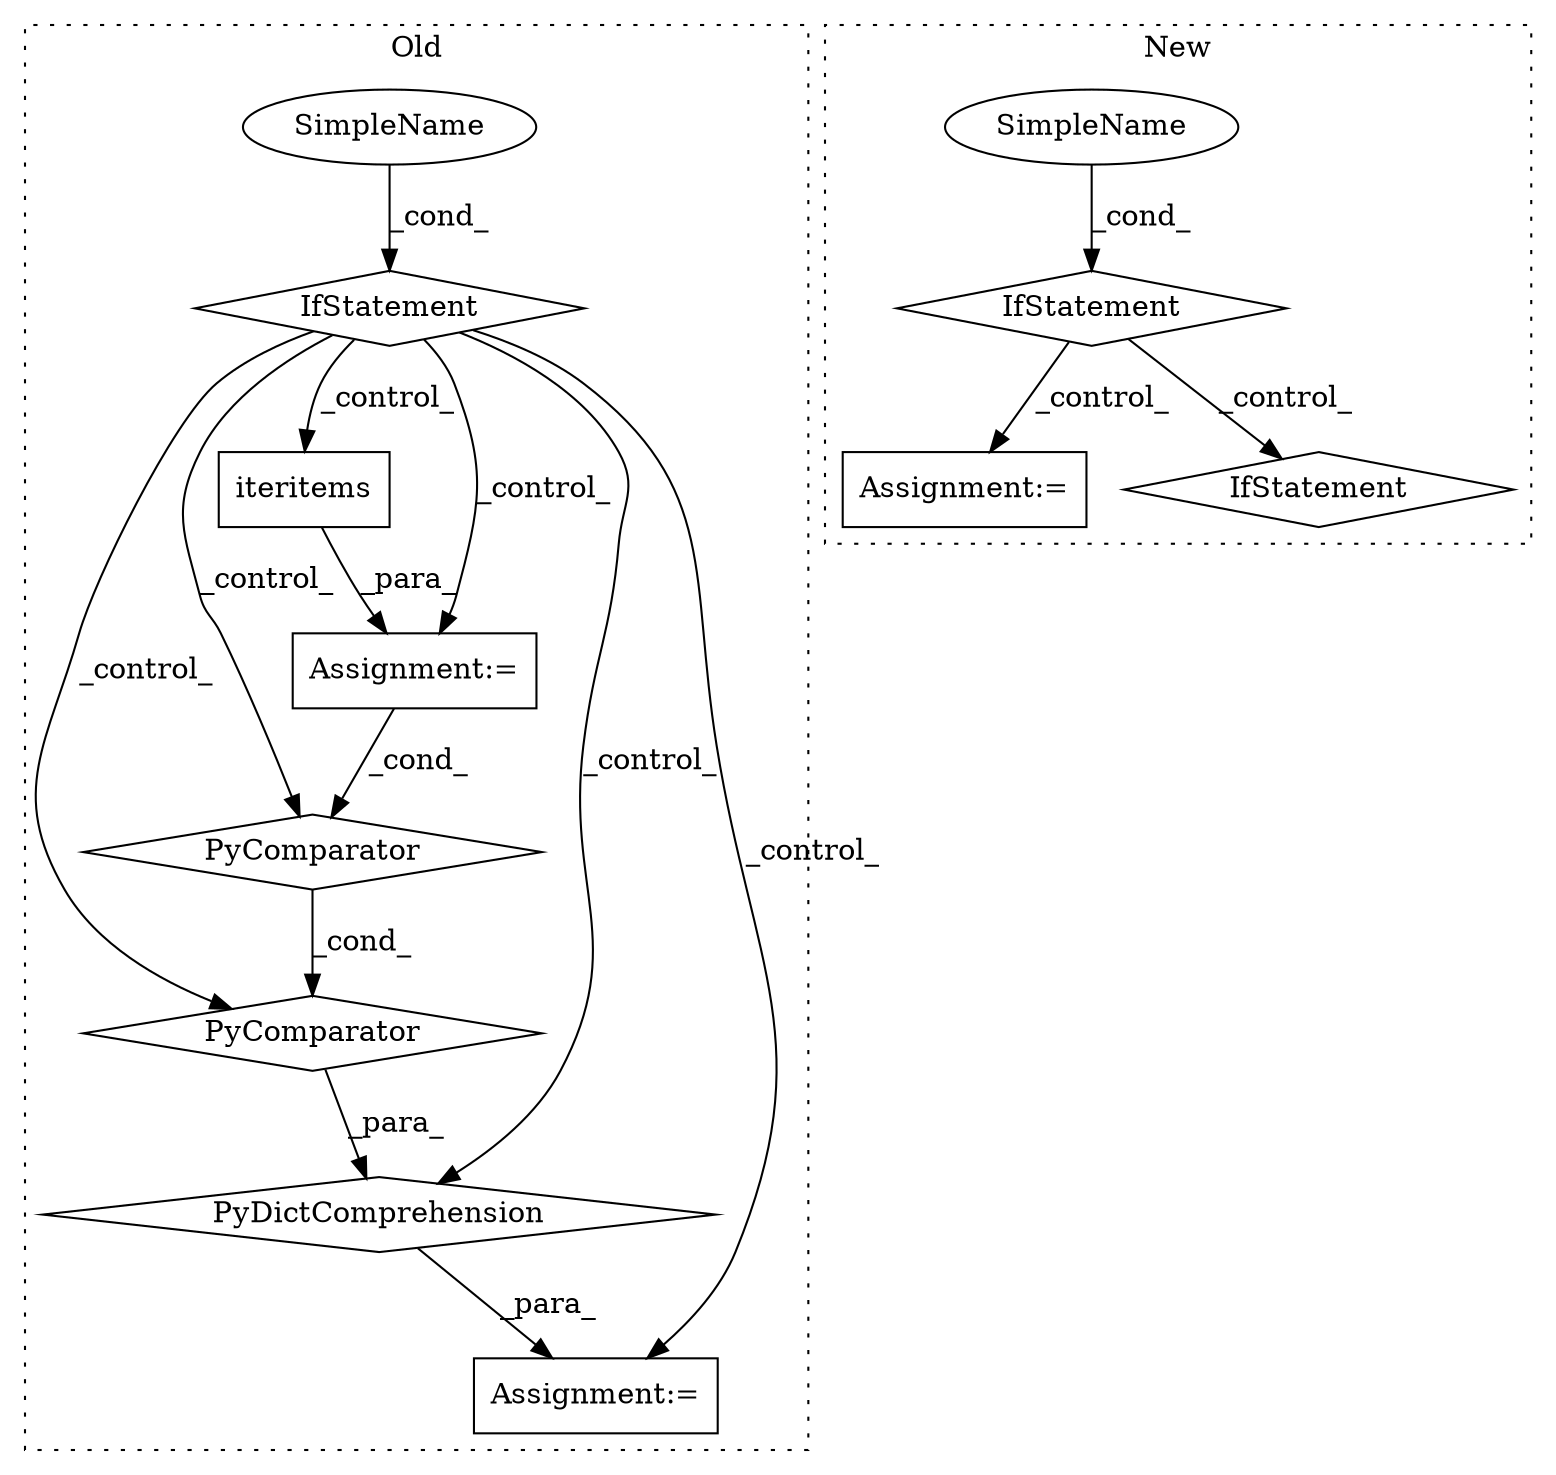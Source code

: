 digraph G {
subgraph cluster0 {
1 [label="iteritems" a="32" s="2997,3018" l="10,1" shape="box"];
3 [label="Assignment:=" a="7" s="2986" l="71" shape="box"];
4 [label="PyComparator" a="113" s="3220" l="75" shape="diamond"];
5 [label="Assignment:=" a="7" s="3115" l="14" shape="box"];
8 [label="PyDictComprehension" a="110" s="3129" l="174" shape="diamond"];
9 [label="IfStatement" a="25" s="2595,2641" l="4,2" shape="diamond"];
10 [label="SimpleName" a="42" s="" l="" shape="ellipse"];
12 [label="PyComparator" a="113" s="2986" l="71" shape="diamond"];
label = "Old";
style="dotted";
}
subgraph cluster1 {
2 [label="IfStatement" a="25" s="2364,2377" l="4,2" shape="diamond"];
6 [label="Assignment:=" a="7" s="2664,2780" l="72,2" shape="box"];
7 [label="SimpleName" a="42" s="2368" l="9" shape="ellipse"];
11 [label="IfStatement" a="25" s="2513,2523" l="4,2" shape="diamond"];
label = "New";
style="dotted";
}
1 -> 3 [label="_para_"];
2 -> 11 [label="_control_"];
2 -> 6 [label="_control_"];
3 -> 12 [label="_cond_"];
4 -> 8 [label="_para_"];
7 -> 2 [label="_cond_"];
8 -> 5 [label="_para_"];
9 -> 12 [label="_control_"];
9 -> 3 [label="_control_"];
9 -> 4 [label="_control_"];
9 -> 8 [label="_control_"];
9 -> 1 [label="_control_"];
9 -> 5 [label="_control_"];
10 -> 9 [label="_cond_"];
12 -> 4 [label="_cond_"];
}